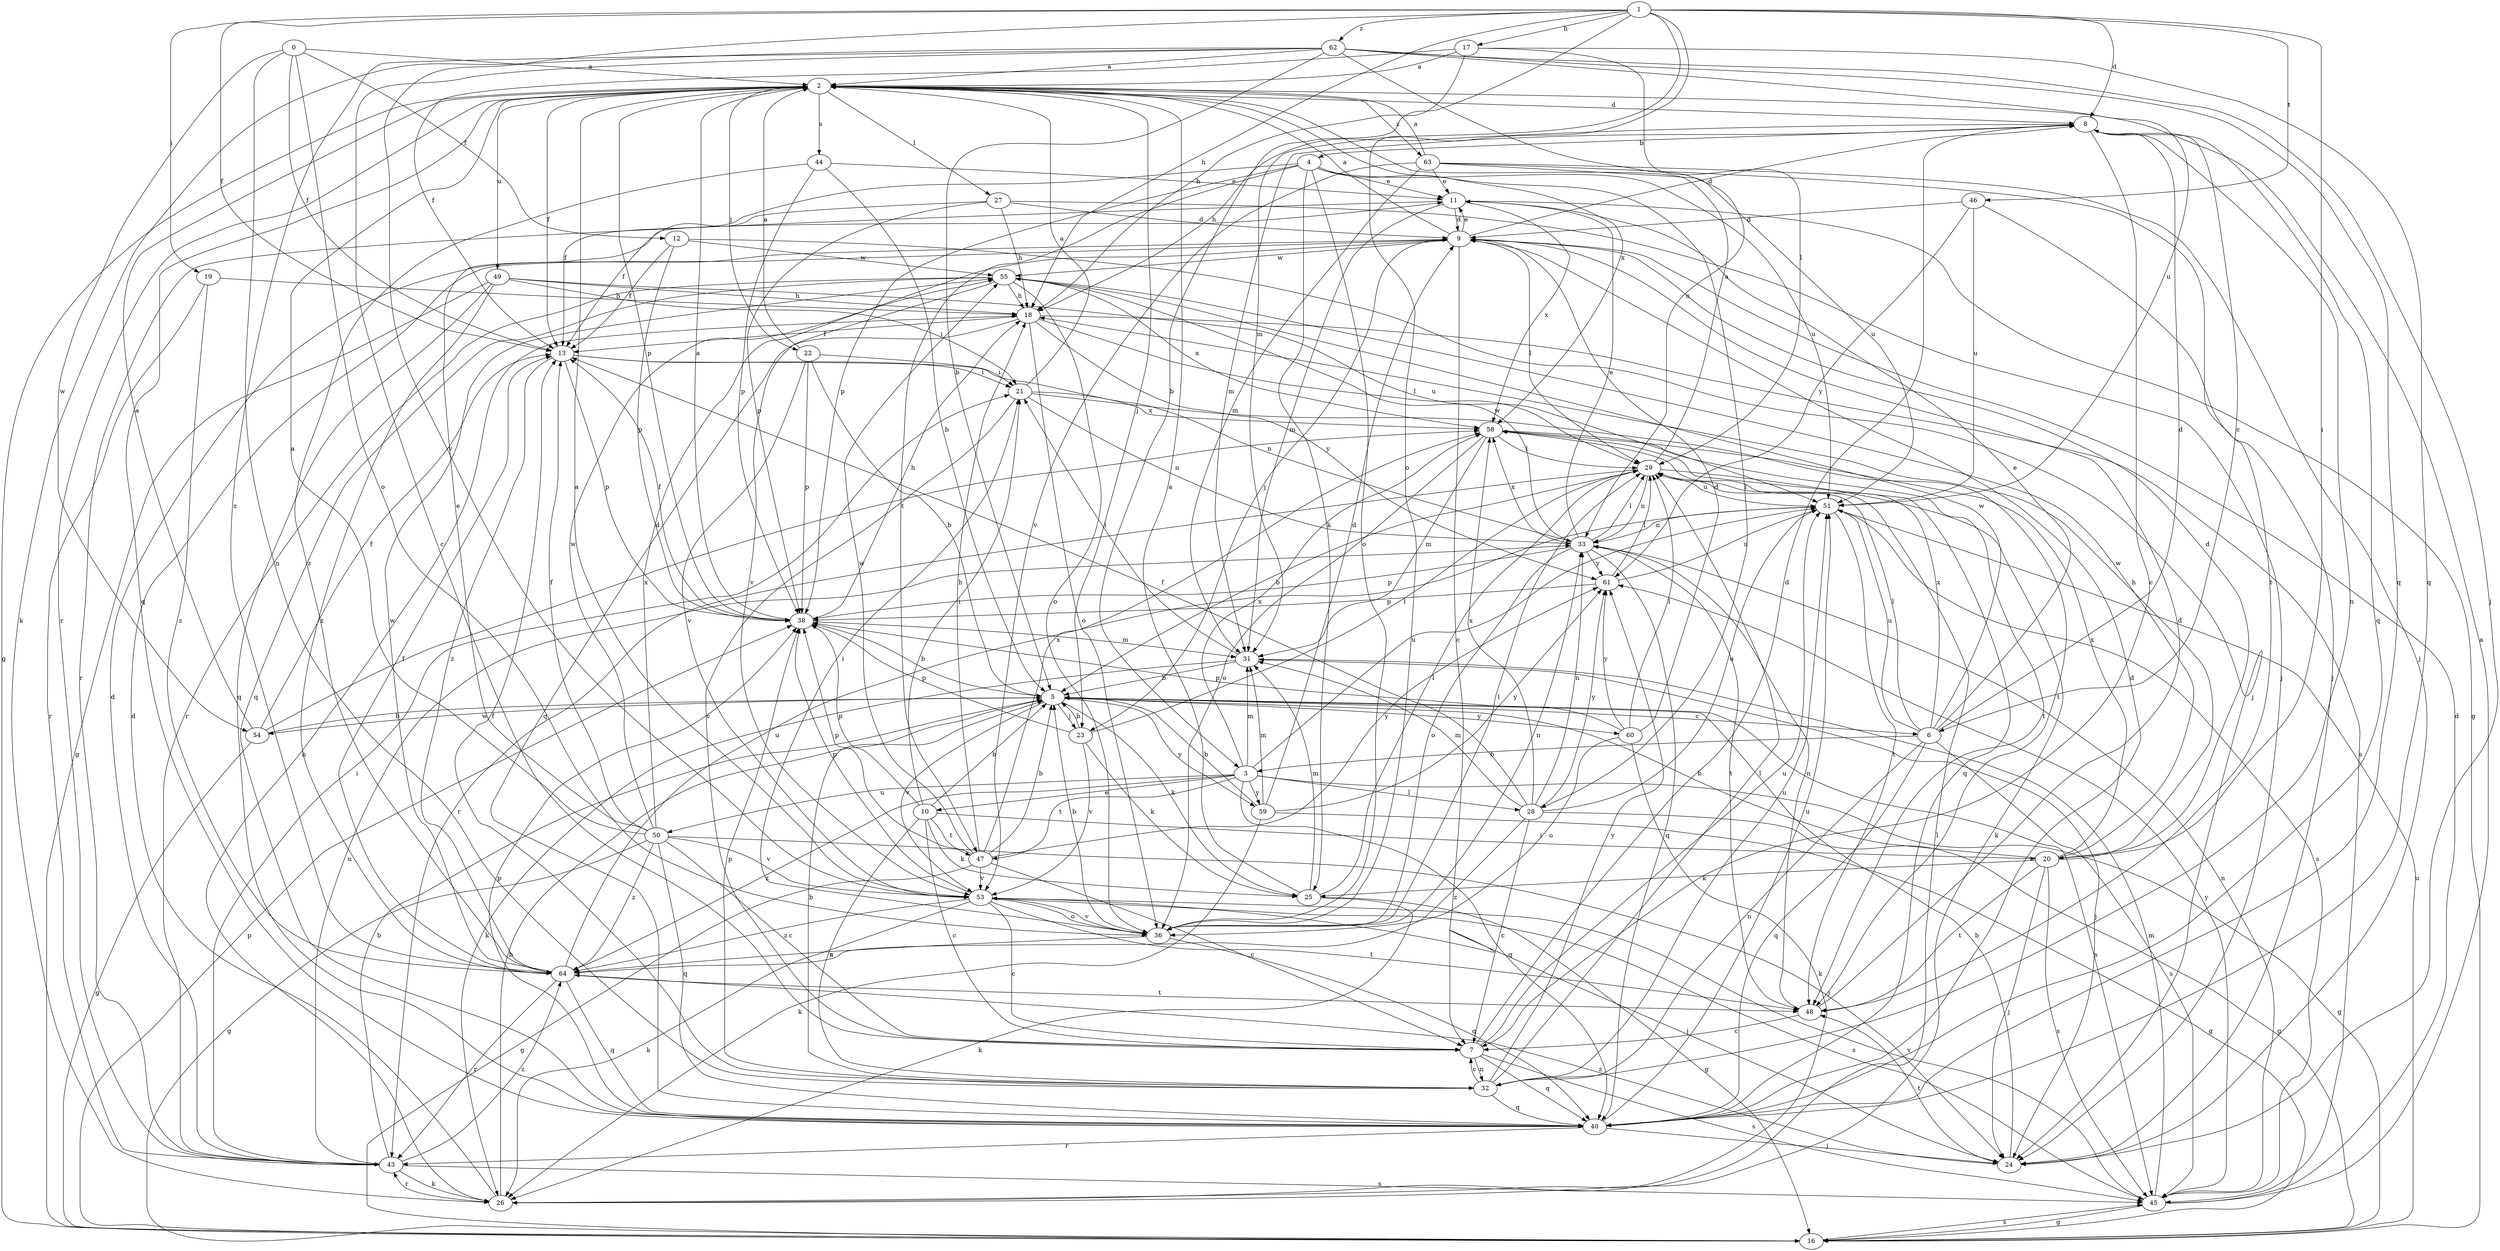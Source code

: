 strict digraph  {
0;
1;
2;
3;
4;
5;
6;
7;
8;
9;
10;
11;
12;
13;
16;
17;
18;
19;
20;
21;
22;
23;
24;
25;
26;
27;
28;
29;
31;
32;
33;
36;
38;
40;
43;
44;
45;
46;
47;
48;
49;
50;
51;
53;
54;
55;
58;
59;
60;
61;
62;
63;
64;
0 -> 2  [label=a];
0 -> 12  [label=f];
0 -> 13  [label=f];
0 -> 32  [label=n];
0 -> 36  [label=o];
0 -> 54  [label=w];
1 -> 3  [label=b];
1 -> 8  [label=d];
1 -> 13  [label=f];
1 -> 17  [label=h];
1 -> 18  [label=h];
1 -> 19  [label=i];
1 -> 20  [label=i];
1 -> 31  [label=m];
1 -> 36  [label=o];
1 -> 46  [label=t];
1 -> 53  [label=v];
1 -> 62  [label=z];
2 -> 8  [label=d];
2 -> 13  [label=f];
2 -> 16  [label=g];
2 -> 22  [label=j];
2 -> 23  [label=j];
2 -> 27  [label=l];
2 -> 38  [label=p];
2 -> 40  [label=q];
2 -> 43  [label=r];
2 -> 44  [label=s];
2 -> 49  [label=u];
2 -> 58  [label=x];
2 -> 63  [label=z];
3 -> 10  [label=e];
3 -> 16  [label=g];
3 -> 28  [label=l];
3 -> 31  [label=m];
3 -> 40  [label=q];
3 -> 47  [label=t];
3 -> 50  [label=u];
3 -> 51  [label=u];
3 -> 58  [label=x];
3 -> 59  [label=y];
3 -> 64  [label=z];
4 -> 11  [label=e];
4 -> 13  [label=f];
4 -> 25  [label=k];
4 -> 28  [label=l];
4 -> 36  [label=o];
4 -> 38  [label=p];
4 -> 47  [label=t];
4 -> 51  [label=u];
5 -> 6  [label=c];
5 -> 23  [label=j];
5 -> 25  [label=k];
5 -> 45  [label=s];
5 -> 53  [label=v];
5 -> 54  [label=w];
5 -> 59  [label=y];
5 -> 60  [label=y];
6 -> 3  [label=b];
6 -> 8  [label=d];
6 -> 11  [label=e];
6 -> 29  [label=l];
6 -> 32  [label=n];
6 -> 40  [label=q];
6 -> 45  [label=s];
6 -> 51  [label=u];
6 -> 55  [label=w];
6 -> 58  [label=x];
7 -> 8  [label=d];
7 -> 32  [label=n];
7 -> 40  [label=q];
7 -> 45  [label=s];
7 -> 51  [label=u];
8 -> 4  [label=b];
8 -> 6  [label=c];
8 -> 7  [label=c];
8 -> 18  [label=h];
8 -> 31  [label=m];
8 -> 32  [label=n];
8 -> 40  [label=q];
9 -> 2  [label=a];
9 -> 7  [label=c];
9 -> 8  [label=d];
9 -> 11  [label=e];
9 -> 23  [label=j];
9 -> 29  [label=l];
9 -> 55  [label=w];
10 -> 5  [label=b];
10 -> 7  [label=c];
10 -> 20  [label=i];
10 -> 21  [label=i];
10 -> 25  [label=k];
10 -> 32  [label=n];
10 -> 38  [label=p];
10 -> 47  [label=t];
11 -> 9  [label=d];
11 -> 16  [label=g];
11 -> 31  [label=m];
11 -> 43  [label=r];
11 -> 58  [label=x];
12 -> 13  [label=f];
12 -> 24  [label=j];
12 -> 38  [label=p];
12 -> 55  [label=w];
13 -> 21  [label=i];
13 -> 33  [label=n];
13 -> 38  [label=p];
13 -> 64  [label=z];
16 -> 38  [label=p];
16 -> 45  [label=s];
16 -> 51  [label=u];
17 -> 2  [label=a];
17 -> 13  [label=f];
17 -> 18  [label=h];
17 -> 29  [label=l];
17 -> 40  [label=q];
18 -> 13  [label=f];
18 -> 29  [label=l];
18 -> 36  [label=o];
18 -> 40  [label=q];
18 -> 45  [label=s];
18 -> 61  [label=y];
19 -> 18  [label=h];
19 -> 43  [label=r];
19 -> 64  [label=z];
20 -> 5  [label=b];
20 -> 9  [label=d];
20 -> 18  [label=h];
20 -> 24  [label=j];
20 -> 25  [label=k];
20 -> 45  [label=s];
20 -> 48  [label=t];
20 -> 55  [label=w];
20 -> 58  [label=x];
21 -> 2  [label=a];
21 -> 7  [label=c];
21 -> 33  [label=n];
21 -> 48  [label=t];
21 -> 58  [label=x];
22 -> 2  [label=a];
22 -> 5  [label=b];
22 -> 21  [label=i];
22 -> 38  [label=p];
22 -> 53  [label=v];
23 -> 5  [label=b];
23 -> 25  [label=k];
23 -> 29  [label=l];
23 -> 38  [label=p];
23 -> 53  [label=v];
24 -> 5  [label=b];
24 -> 48  [label=t];
24 -> 64  [label=z];
25 -> 2  [label=a];
25 -> 16  [label=g];
25 -> 26  [label=k];
25 -> 29  [label=l];
25 -> 31  [label=m];
26 -> 5  [label=b];
26 -> 9  [label=d];
26 -> 18  [label=h];
26 -> 29  [label=l];
26 -> 43  [label=r];
27 -> 9  [label=d];
27 -> 13  [label=f];
27 -> 18  [label=h];
27 -> 24  [label=j];
27 -> 38  [label=p];
28 -> 7  [label=c];
28 -> 13  [label=f];
28 -> 16  [label=g];
28 -> 31  [label=m];
28 -> 33  [label=n];
28 -> 51  [label=u];
28 -> 58  [label=x];
28 -> 61  [label=y];
28 -> 64  [label=z];
29 -> 2  [label=a];
29 -> 5  [label=b];
29 -> 26  [label=k];
29 -> 33  [label=n];
29 -> 43  [label=r];
29 -> 51  [label=u];
31 -> 5  [label=b];
31 -> 21  [label=i];
31 -> 24  [label=j];
31 -> 26  [label=k];
32 -> 5  [label=b];
32 -> 7  [label=c];
32 -> 13  [label=f];
32 -> 29  [label=l];
32 -> 38  [label=p];
32 -> 40  [label=q];
32 -> 51  [label=u];
32 -> 61  [label=y];
33 -> 11  [label=e];
33 -> 29  [label=l];
33 -> 36  [label=o];
33 -> 38  [label=p];
33 -> 40  [label=q];
33 -> 48  [label=t];
33 -> 55  [label=w];
33 -> 58  [label=x];
33 -> 61  [label=y];
36 -> 5  [label=b];
36 -> 21  [label=i];
36 -> 29  [label=l];
36 -> 33  [label=n];
36 -> 40  [label=q];
36 -> 53  [label=v];
36 -> 64  [label=z];
38 -> 2  [label=a];
38 -> 5  [label=b];
38 -> 13  [label=f];
38 -> 18  [label=h];
38 -> 31  [label=m];
40 -> 9  [label=d];
40 -> 24  [label=j];
40 -> 38  [label=p];
40 -> 43  [label=r];
40 -> 51  [label=u];
43 -> 5  [label=b];
43 -> 9  [label=d];
43 -> 21  [label=i];
43 -> 26  [label=k];
43 -> 33  [label=n];
43 -> 45  [label=s];
43 -> 64  [label=z];
44 -> 5  [label=b];
44 -> 11  [label=e];
44 -> 38  [label=p];
44 -> 64  [label=z];
45 -> 2  [label=a];
45 -> 9  [label=d];
45 -> 16  [label=g];
45 -> 31  [label=m];
45 -> 33  [label=n];
45 -> 53  [label=v];
45 -> 61  [label=y];
46 -> 9  [label=d];
46 -> 24  [label=j];
46 -> 51  [label=u];
46 -> 61  [label=y];
47 -> 5  [label=b];
47 -> 7  [label=c];
47 -> 16  [label=g];
47 -> 18  [label=h];
47 -> 38  [label=p];
47 -> 53  [label=v];
47 -> 55  [label=w];
47 -> 58  [label=x];
47 -> 61  [label=y];
48 -> 7  [label=c];
48 -> 9  [label=d];
48 -> 33  [label=n];
49 -> 16  [label=g];
49 -> 18  [label=h];
49 -> 21  [label=i];
49 -> 40  [label=q];
49 -> 51  [label=u];
49 -> 64  [label=z];
50 -> 2  [label=a];
50 -> 7  [label=c];
50 -> 9  [label=d];
50 -> 11  [label=e];
50 -> 13  [label=f];
50 -> 16  [label=g];
50 -> 24  [label=j];
50 -> 40  [label=q];
50 -> 53  [label=v];
50 -> 55  [label=w];
50 -> 64  [label=z];
51 -> 33  [label=n];
51 -> 45  [label=s];
51 -> 48  [label=t];
53 -> 2  [label=a];
53 -> 7  [label=c];
53 -> 24  [label=j];
53 -> 26  [label=k];
53 -> 36  [label=o];
53 -> 38  [label=p];
53 -> 45  [label=s];
53 -> 48  [label=t];
53 -> 64  [label=z];
54 -> 2  [label=a];
54 -> 5  [label=b];
54 -> 13  [label=f];
54 -> 16  [label=g];
54 -> 58  [label=x];
55 -> 18  [label=h];
55 -> 36  [label=o];
55 -> 40  [label=q];
55 -> 43  [label=r];
55 -> 53  [label=v];
55 -> 58  [label=x];
58 -> 29  [label=l];
58 -> 31  [label=m];
58 -> 36  [label=o];
58 -> 40  [label=q];
58 -> 48  [label=t];
59 -> 5  [label=b];
59 -> 9  [label=d];
59 -> 16  [label=g];
59 -> 26  [label=k];
59 -> 31  [label=m];
59 -> 61  [label=y];
60 -> 9  [label=d];
60 -> 26  [label=k];
60 -> 29  [label=l];
60 -> 36  [label=o];
60 -> 38  [label=p];
60 -> 61  [label=y];
61 -> 29  [label=l];
61 -> 38  [label=p];
61 -> 51  [label=u];
62 -> 2  [label=a];
62 -> 5  [label=b];
62 -> 7  [label=c];
62 -> 24  [label=j];
62 -> 26  [label=k];
62 -> 33  [label=n];
62 -> 40  [label=q];
62 -> 51  [label=u];
62 -> 64  [label=z];
63 -> 2  [label=a];
63 -> 11  [label=e];
63 -> 24  [label=j];
63 -> 31  [label=m];
63 -> 48  [label=t];
63 -> 51  [label=u];
63 -> 53  [label=v];
64 -> 13  [label=f];
64 -> 40  [label=q];
64 -> 43  [label=r];
64 -> 48  [label=t];
64 -> 51  [label=u];
64 -> 55  [label=w];
}
